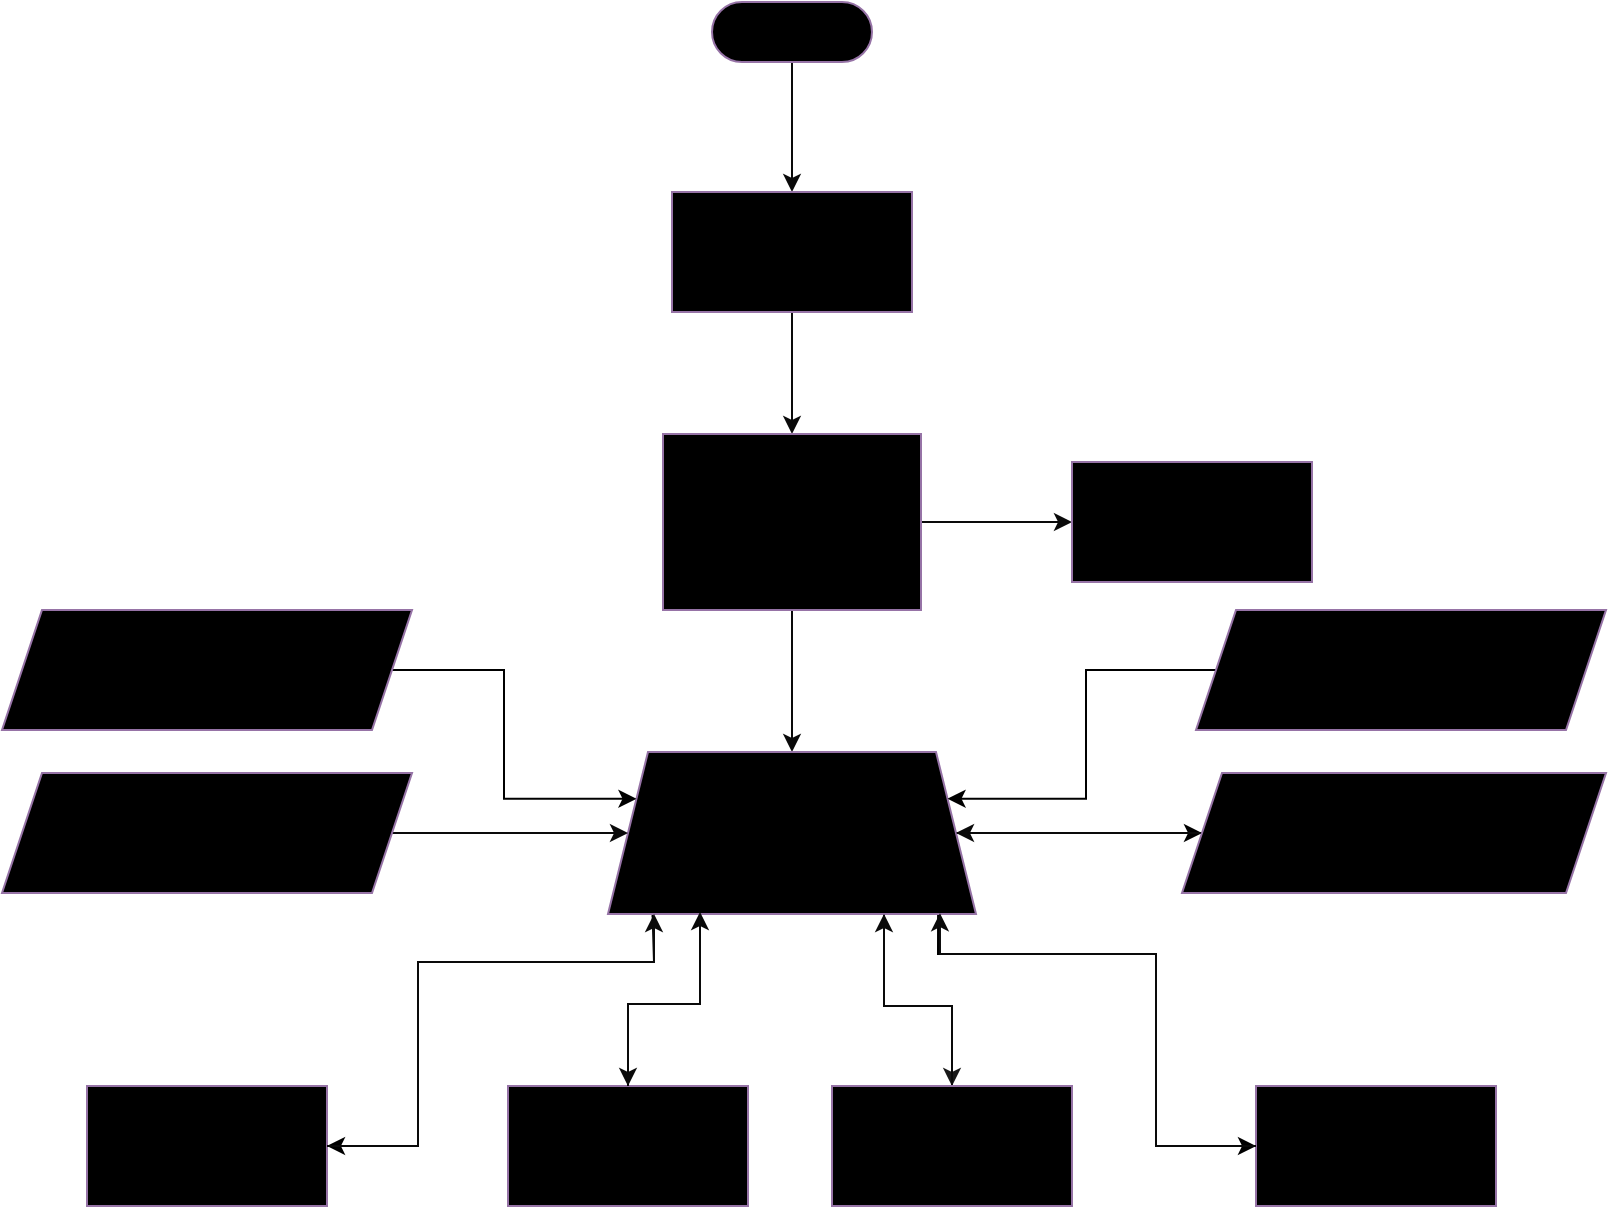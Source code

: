<mxfile version="23.1.5" type="device">
  <diagram id="C5RBs43oDa-KdzZeNtuy" name="Page-1">
    <mxGraphModel dx="992" dy="605" grid="0" gridSize="10" guides="1" tooltips="1" connect="1" arrows="1" fold="1" page="1" pageScale="1" pageWidth="827" pageHeight="1169" background="#FFFFFF" math="0" shadow="0">
      <root>
        <mxCell id="WIyWlLk6GJQsqaUBKTNV-0" />
        <mxCell id="WIyWlLk6GJQsqaUBKTNV-1" parent="WIyWlLk6GJQsqaUBKTNV-0" />
        <mxCell id="mkLsoS-YPBB_rHTeFthK-2" value="" style="edgeStyle=orthogonalEdgeStyle;rounded=0;orthogonalLoop=1;jettySize=auto;html=1;strokeColor=#0A0A0A;" parent="WIyWlLk6GJQsqaUBKTNV-1" source="mkLsoS-YPBB_rHTeFthK-0" target="mkLsoS-YPBB_rHTeFthK-1" edge="1">
          <mxGeometry relative="1" as="geometry" />
        </mxCell>
        <mxCell id="mkLsoS-YPBB_rHTeFthK-0" value="&lt;b&gt;START&lt;/b&gt;" style="html=1;dashed=0;whiteSpace=wrap;shape=mxgraph.dfd.start;fillColor=#000000;strokeColor=#9673a6;" parent="WIyWlLk6GJQsqaUBKTNV-1" vertex="1">
          <mxGeometry x="374" y="47" width="80" height="30" as="geometry" />
        </mxCell>
        <mxCell id="mkLsoS-YPBB_rHTeFthK-4" value="" style="edgeStyle=orthogonalEdgeStyle;rounded=0;orthogonalLoop=1;jettySize=auto;html=1;strokeColor=#0A0A0A;" parent="WIyWlLk6GJQsqaUBKTNV-1" source="mkLsoS-YPBB_rHTeFthK-1" target="mkLsoS-YPBB_rHTeFthK-3" edge="1">
          <mxGeometry relative="1" as="geometry" />
        </mxCell>
        <mxCell id="mkLsoS-YPBB_rHTeFthK-1" value="&lt;b&gt;SET GLOBAL PARAMETERS AND VARIABLES&lt;/b&gt;" style="whiteSpace=wrap;html=1;fillColor=#000000;strokeColor=#9673a6;dashed=0;" parent="WIyWlLk6GJQsqaUBKTNV-1" vertex="1">
          <mxGeometry x="354" y="142" width="120" height="60" as="geometry" />
        </mxCell>
        <mxCell id="mkLsoS-YPBB_rHTeFthK-6" value="" style="edgeStyle=orthogonalEdgeStyle;rounded=0;orthogonalLoop=1;jettySize=auto;html=1;strokeColor=#0A0A0A;" parent="WIyWlLk6GJQsqaUBKTNV-1" source="mkLsoS-YPBB_rHTeFthK-3" target="mkLsoS-YPBB_rHTeFthK-5" edge="1">
          <mxGeometry relative="1" as="geometry" />
        </mxCell>
        <mxCell id="mkLsoS-YPBB_rHTeFthK-8" value="" style="edgeStyle=orthogonalEdgeStyle;rounded=0;orthogonalLoop=1;jettySize=auto;html=1;strokeColor=#0A0A0A;" parent="WIyWlLk6GJQsqaUBKTNV-1" source="mkLsoS-YPBB_rHTeFthK-3" target="mkLsoS-YPBB_rHTeFthK-7" edge="1">
          <mxGeometry relative="1" as="geometry" />
        </mxCell>
        <mxCell id="mkLsoS-YPBB_rHTeFthK-3" value="&lt;b&gt;SET INITAL PARAMETERS AND VARIABLES FOR DRIVE MOTORS, SERVOS, IMU AND MOTOR ENCODERS&lt;/b&gt;" style="whiteSpace=wrap;html=1;fillColor=#000000;strokeColor=#9673a6;dashed=0;" parent="WIyWlLk6GJQsqaUBKTNV-1" vertex="1">
          <mxGeometry x="349.5" y="263" width="129" height="88" as="geometry" />
        </mxCell>
        <mxCell id="mkLsoS-YPBB_rHTeFthK-5" value="&lt;b&gt;INITIALIZE BLUETOOTH TRANSMISSION&lt;/b&gt;" style="whiteSpace=wrap;html=1;fillColor=#000000;strokeColor=#9673a6;dashed=0;" parent="WIyWlLk6GJQsqaUBKTNV-1" vertex="1">
          <mxGeometry x="554" y="277" width="120" height="60" as="geometry" />
        </mxCell>
        <mxCell id="mkLsoS-YPBB_rHTeFthK-15" value="" style="edgeStyle=orthogonalEdgeStyle;rounded=0;orthogonalLoop=1;jettySize=auto;html=1;strokeColor=#000000;exitX=0.121;exitY=1.019;exitDx=0;exitDy=0;exitPerimeter=0;" parent="WIyWlLk6GJQsqaUBKTNV-1" source="mkLsoS-YPBB_rHTeFthK-7" target="mkLsoS-YPBB_rHTeFthK-14" edge="1">
          <mxGeometry relative="1" as="geometry">
            <Array as="points">
              <mxPoint x="344" y="503" />
              <mxPoint x="345" y="503" />
              <mxPoint x="345" y="527" />
              <mxPoint x="227" y="527" />
              <mxPoint x="227" y="619" />
            </Array>
          </mxGeometry>
        </mxCell>
        <mxCell id="mkLsoS-YPBB_rHTeFthK-24" style="edgeStyle=orthogonalEdgeStyle;rounded=0;orthogonalLoop=1;jettySize=auto;html=1;strokeColor=#191919;entryX=0.5;entryY=0;entryDx=0;entryDy=0;exitX=0.75;exitY=1;exitDx=0;exitDy=0;" parent="WIyWlLk6GJQsqaUBKTNV-1" source="mkLsoS-YPBB_rHTeFthK-7" target="mkLsoS-YPBB_rHTeFthK-26" edge="1">
          <mxGeometry relative="1" as="geometry">
            <mxPoint x="414" y="628.5" as="targetPoint" />
            <Array as="points">
              <mxPoint x="460" y="549" />
              <mxPoint x="494" y="549" />
            </Array>
          </mxGeometry>
        </mxCell>
        <mxCell id="mkLsoS-YPBB_rHTeFthK-28" style="edgeStyle=orthogonalEdgeStyle;rounded=0;orthogonalLoop=1;jettySize=auto;html=1;exitX=0.897;exitY=0.992;exitDx=0;exitDy=0;entryX=0;entryY=0.5;entryDx=0;entryDy=0;strokeColor=#000000;exitPerimeter=0;" parent="WIyWlLk6GJQsqaUBKTNV-1" source="mkLsoS-YPBB_rHTeFthK-7" target="mkLsoS-YPBB_rHTeFthK-19" edge="1">
          <mxGeometry relative="1" as="geometry">
            <Array as="points">
              <mxPoint x="487" y="523" />
              <mxPoint x="596" y="523" />
              <mxPoint x="596" y="619" />
            </Array>
          </mxGeometry>
        </mxCell>
        <mxCell id="mkLsoS-YPBB_rHTeFthK-35" value="" style="edgeStyle=orthogonalEdgeStyle;rounded=0;orthogonalLoop=1;jettySize=auto;html=1;" parent="WIyWlLk6GJQsqaUBKTNV-1" source="mkLsoS-YPBB_rHTeFthK-7" target="mkLsoS-YPBB_rHTeFthK-34" edge="1">
          <mxGeometry relative="1" as="geometry" />
        </mxCell>
        <mxCell id="mkLsoS-YPBB_rHTeFthK-7" value="&lt;b&gt;CONTINUOUS STEERING ANGLE AND SPEED CALCULATION FUNCTIONS&lt;/b&gt;" style="shape=trapezoid;perimeter=trapezoidPerimeter;whiteSpace=wrap;html=1;fixedSize=1;fillColor=#000000;strokeColor=#9673a6;dashed=0;rotation=0;" parent="WIyWlLk6GJQsqaUBKTNV-1" vertex="1">
          <mxGeometry x="322" y="422" width="184" height="81" as="geometry" />
        </mxCell>
        <mxCell id="mkLsoS-YPBB_rHTeFthK-12" value="" style="edgeStyle=orthogonalEdgeStyle;rounded=0;orthogonalLoop=1;jettySize=auto;html=1;strokeColor=#0A0A0A;" parent="WIyWlLk6GJQsqaUBKTNV-1" source="mkLsoS-YPBB_rHTeFthK-10" target="mkLsoS-YPBB_rHTeFthK-7" edge="1">
          <mxGeometry relative="1" as="geometry" />
        </mxCell>
        <mxCell id="mkLsoS-YPBB_rHTeFthK-13" style="edgeStyle=orthogonalEdgeStyle;rounded=0;orthogonalLoop=1;jettySize=auto;html=1;exitX=0;exitY=0.5;exitDx=0;exitDy=0;" parent="WIyWlLk6GJQsqaUBKTNV-1" source="mkLsoS-YPBB_rHTeFthK-10" edge="1">
          <mxGeometry relative="1" as="geometry">
            <mxPoint x="41" y="463" as="targetPoint" />
          </mxGeometry>
        </mxCell>
        <mxCell id="mkLsoS-YPBB_rHTeFthK-10" value="&lt;b&gt;INPUT FROM A AND D KEYS&lt;br&gt;&amp;nbsp;SET CURVE RADIUS (PUTTY)&lt;/b&gt;" style="shape=parallelogram;perimeter=parallelogramPerimeter;whiteSpace=wrap;html=1;fixedSize=1;fillColor=#000000;strokeColor=#9673a6;dashed=0;" parent="WIyWlLk6GJQsqaUBKTNV-1" vertex="1">
          <mxGeometry x="19" y="432.5" width="205" height="60" as="geometry" />
        </mxCell>
        <mxCell id="mkLsoS-YPBB_rHTeFthK-14" value="&lt;b&gt;STEER LEFT&lt;/b&gt;" style="whiteSpace=wrap;html=1;fillColor=#000000;strokeColor=#9673a6;dashed=0;" parent="WIyWlLk6GJQsqaUBKTNV-1" vertex="1">
          <mxGeometry x="61.5" y="589" width="120" height="60" as="geometry" />
        </mxCell>
        <mxCell id="mkLsoS-YPBB_rHTeFthK-19" value="&lt;b&gt;STEER RIGHT&lt;/b&gt;" style="whiteSpace=wrap;html=1;fillColor=#000000;strokeColor=#9673a6;dashed=0;" parent="WIyWlLk6GJQsqaUBKTNV-1" vertex="1">
          <mxGeometry x="646" y="589" width="120" height="60" as="geometry" />
        </mxCell>
        <mxCell id="mkLsoS-YPBB_rHTeFthK-29" style="edgeStyle=orthogonalEdgeStyle;rounded=0;orthogonalLoop=1;jettySize=auto;html=1;exitX=0.5;exitY=0;exitDx=0;exitDy=0;strokeColor=#0A0A0A;entryX=0.75;entryY=1;entryDx=0;entryDy=0;" parent="WIyWlLk6GJQsqaUBKTNV-1" source="mkLsoS-YPBB_rHTeFthK-26" target="mkLsoS-YPBB_rHTeFthK-7" edge="1">
          <mxGeometry relative="1" as="geometry">
            <mxPoint x="496" y="503" as="targetPoint" />
            <Array as="points">
              <mxPoint x="494" y="549" />
              <mxPoint x="460" y="549" />
            </Array>
          </mxGeometry>
        </mxCell>
        <mxCell id="mkLsoS-YPBB_rHTeFthK-26" value="&lt;b&gt;FRONT AND BACK&lt;/b&gt;" style="whiteSpace=wrap;html=1;fillColor=#000000;strokeColor=#9673a6;dashed=0;" parent="WIyWlLk6GJQsqaUBKTNV-1" vertex="1">
          <mxGeometry x="434" y="589" width="120" height="60" as="geometry" />
        </mxCell>
        <mxCell id="mkLsoS-YPBB_rHTeFthK-32" style="edgeStyle=orthogonalEdgeStyle;rounded=0;orthogonalLoop=1;jettySize=auto;html=1;exitX=0;exitY=0.5;exitDx=0;exitDy=0;strokeColor=#0A0A0A;entryX=0.902;entryY=0.995;entryDx=0;entryDy=0;entryPerimeter=0;" parent="WIyWlLk6GJQsqaUBKTNV-1" source="mkLsoS-YPBB_rHTeFthK-19" target="mkLsoS-YPBB_rHTeFthK-7" edge="1">
          <mxGeometry relative="1" as="geometry">
            <Array as="points">
              <mxPoint x="596" y="619" />
              <mxPoint x="596" y="523" />
              <mxPoint x="488" y="523" />
            </Array>
            <mxPoint x="488" y="506" as="targetPoint" />
          </mxGeometry>
        </mxCell>
        <mxCell id="mkLsoS-YPBB_rHTeFthK-33" style="edgeStyle=orthogonalEdgeStyle;rounded=0;orthogonalLoop=1;jettySize=auto;html=1;exitX=1;exitY=0.5;exitDx=0;exitDy=0;entryX=0.125;entryY=1;entryDx=0;entryDy=0;strokeColor=#0A0A0A;entryPerimeter=0;" parent="WIyWlLk6GJQsqaUBKTNV-1" source="mkLsoS-YPBB_rHTeFthK-14" target="mkLsoS-YPBB_rHTeFthK-7" edge="1">
          <mxGeometry relative="1" as="geometry">
            <Array as="points">
              <mxPoint x="227" y="619" />
              <mxPoint x="227" y="527" />
              <mxPoint x="345" y="527" />
            </Array>
          </mxGeometry>
        </mxCell>
        <mxCell id="mkLsoS-YPBB_rHTeFthK-36" style="edgeStyle=orthogonalEdgeStyle;rounded=0;orthogonalLoop=1;jettySize=auto;html=1;exitX=0;exitY=0.5;exitDx=0;exitDy=0;entryX=1;entryY=0.5;entryDx=0;entryDy=0;strokeColor=#0A0A0A;" parent="WIyWlLk6GJQsqaUBKTNV-1" source="mkLsoS-YPBB_rHTeFthK-34" target="mkLsoS-YPBB_rHTeFthK-7" edge="1">
          <mxGeometry relative="1" as="geometry" />
        </mxCell>
        <mxCell id="mkLsoS-YPBB_rHTeFthK-34" value="&lt;b&gt;INPUT FROM W AND S KEYS&lt;br&gt;&amp;nbsp;MOVE THE ROVER FRONT AND BACK (PUTTY)&lt;/b&gt;" style="shape=parallelogram;perimeter=parallelogramPerimeter;whiteSpace=wrap;html=1;fixedSize=1;fillColor=#000000;strokeColor=#9673a6;dashed=0;" parent="WIyWlLk6GJQsqaUBKTNV-1" vertex="1">
          <mxGeometry x="609" y="432.5" width="212" height="60" as="geometry" />
        </mxCell>
        <mxCell id="mkLsoS-YPBB_rHTeFthK-37" value="&lt;b&gt;LOG IMU AND RPM DATA TO SERIAL MONITOR&lt;/b&gt;" style="whiteSpace=wrap;html=1;fillColor=#000000;strokeColor=#9673a6;dashed=0;" parent="WIyWlLk6GJQsqaUBKTNV-1" vertex="1">
          <mxGeometry x="272" y="589" width="120" height="60" as="geometry" />
        </mxCell>
        <mxCell id="mkLsoS-YPBB_rHTeFthK-40" style="edgeStyle=orthogonalEdgeStyle;rounded=0;orthogonalLoop=1;jettySize=auto;html=1;exitX=0.5;exitY=0;exitDx=0;exitDy=0;strokeColor=#080808;entryX=0.25;entryY=0.988;entryDx=0;entryDy=0;entryPerimeter=0;" parent="WIyWlLk6GJQsqaUBKTNV-1" source="mkLsoS-YPBB_rHTeFthK-37" target="mkLsoS-YPBB_rHTeFthK-7" edge="1">
          <mxGeometry relative="1" as="geometry">
            <Array as="points">
              <mxPoint x="332" y="548" />
              <mxPoint x="368" y="548" />
            </Array>
            <mxPoint x="333" y="502" as="targetPoint" />
          </mxGeometry>
        </mxCell>
        <mxCell id="mkLsoS-YPBB_rHTeFthK-44" value="" style="endArrow=classic;html=1;rounded=0;strokeColor=#0A0A0A;entryX=0.5;entryY=0;entryDx=0;entryDy=0;exitX=0.25;exitY=1;exitDx=0;exitDy=0;" parent="WIyWlLk6GJQsqaUBKTNV-1" source="mkLsoS-YPBB_rHTeFthK-7" target="mkLsoS-YPBB_rHTeFthK-37" edge="1">
          <mxGeometry width="50" height="50" relative="1" as="geometry">
            <mxPoint x="333" y="506" as="sourcePoint" />
            <mxPoint x="424" y="548" as="targetPoint" />
            <Array as="points">
              <mxPoint x="368" y="548" />
              <mxPoint x="359" y="548" />
              <mxPoint x="350" y="548" />
              <mxPoint x="332" y="548" />
            </Array>
          </mxGeometry>
        </mxCell>
        <mxCell id="jRKnvbQpivrUbrnf5L1f-2" style="edgeStyle=orthogonalEdgeStyle;rounded=0;orthogonalLoop=1;jettySize=auto;html=1;exitX=1;exitY=0.5;exitDx=0;exitDy=0;entryX=0;entryY=0.25;entryDx=0;entryDy=0;strokeColor=#000000;" parent="WIyWlLk6GJQsqaUBKTNV-1" source="jRKnvbQpivrUbrnf5L1f-0" target="mkLsoS-YPBB_rHTeFthK-7" edge="1">
          <mxGeometry relative="1" as="geometry">
            <Array as="points">
              <mxPoint x="270" y="381" />
              <mxPoint x="270" y="445" />
            </Array>
          </mxGeometry>
        </mxCell>
        <mxCell id="jRKnvbQpivrUbrnf5L1f-0" value="&lt;b&gt;INPUT FROM R KEY&lt;br&gt;&amp;nbsp;MOVES THE ROVER &lt;br&gt;ON POINT (PUTTY)&lt;/b&gt;" style="shape=parallelogram;perimeter=parallelogramPerimeter;whiteSpace=wrap;html=1;fixedSize=1;fillColor=#000000;strokeColor=#9673a6;dashed=0;align=center;" parent="WIyWlLk6GJQsqaUBKTNV-1" vertex="1">
          <mxGeometry x="19" y="351" width="205" height="60" as="geometry" />
        </mxCell>
        <mxCell id="jRKnvbQpivrUbrnf5L1f-3" style="edgeStyle=orthogonalEdgeStyle;rounded=0;orthogonalLoop=1;jettySize=auto;html=1;exitX=0;exitY=0.5;exitDx=0;exitDy=0;entryX=1;entryY=0.25;entryDx=0;entryDy=0;strokeColor=#000000;" parent="WIyWlLk6GJQsqaUBKTNV-1" source="jRKnvbQpivrUbrnf5L1f-1" target="mkLsoS-YPBB_rHTeFthK-7" edge="1">
          <mxGeometry relative="1" as="geometry">
            <Array as="points">
              <mxPoint x="561" y="381" />
              <mxPoint x="561" y="445" />
            </Array>
          </mxGeometry>
        </mxCell>
        <mxCell id="jRKnvbQpivrUbrnf5L1f-1" value="&lt;b&gt;INPUT FROM X KEY&lt;br&gt;&amp;nbsp;STOPS THE ROVER &lt;br&gt;COMPLETELY (PUTTY)&lt;br&gt;&lt;/b&gt;" style="shape=parallelogram;perimeter=parallelogramPerimeter;whiteSpace=wrap;html=1;fixedSize=1;fillColor=#000000;strokeColor=#9673a6;dashed=0;align=center;" parent="WIyWlLk6GJQsqaUBKTNV-1" vertex="1">
          <mxGeometry x="616" y="351" width="205" height="60" as="geometry" />
        </mxCell>
      </root>
    </mxGraphModel>
  </diagram>
</mxfile>
